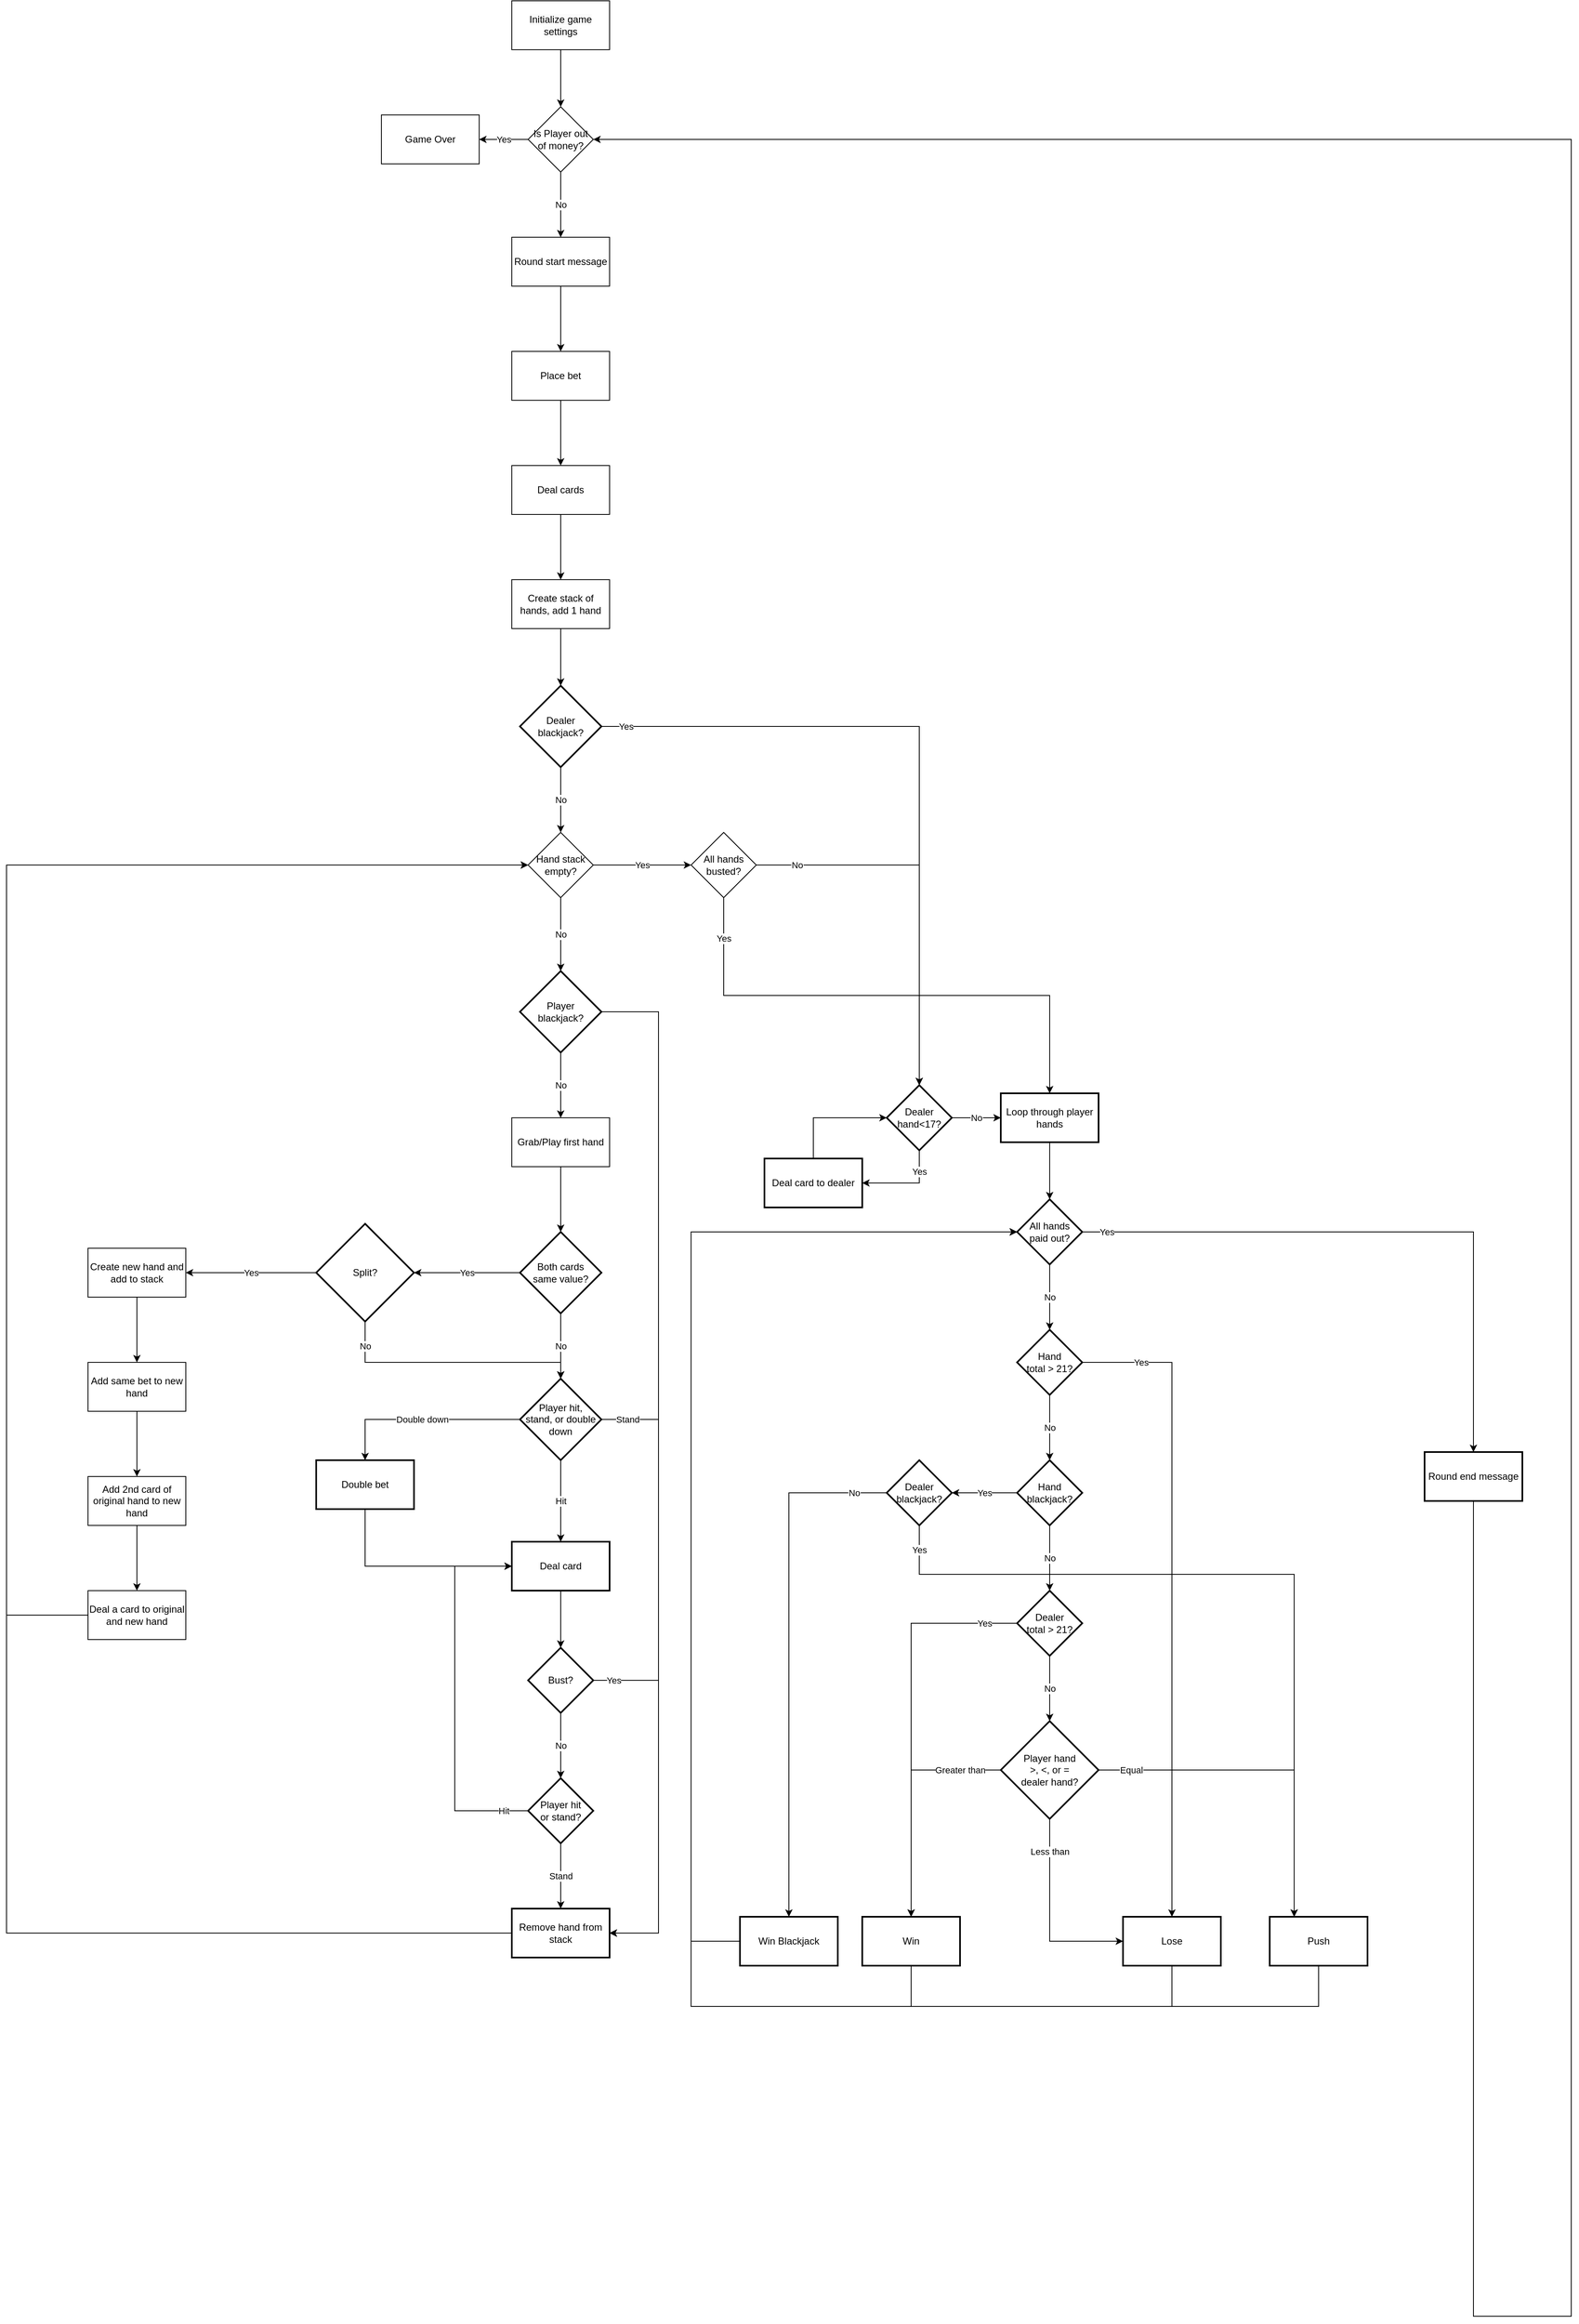 <mxfile version="22.1.16" type="device">
  <diagram id="C5RBs43oDa-KdzZeNtuy" name="Page-1">
    <mxGraphModel dx="1869" dy="1786" grid="1" gridSize="10" guides="1" tooltips="1" connect="1" arrows="1" fold="1" page="1" pageScale="1" pageWidth="827" pageHeight="1169" math="0" shadow="0">
      <root>
        <mxCell id="WIyWlLk6GJQsqaUBKTNV-0" />
        <mxCell id="WIyWlLk6GJQsqaUBKTNV-1" parent="WIyWlLk6GJQsqaUBKTNV-0" />
        <mxCell id="i9jCx2unNbXi8wpeDKbZ-19" value="Yes" style="edgeStyle=orthogonalEdgeStyle;rounded=0;orthogonalLoop=1;jettySize=auto;html=1;entryX=0.5;entryY=0;entryDx=0;entryDy=0;" parent="WIyWlLk6GJQsqaUBKTNV-1" source="i9jCx2unNbXi8wpeDKbZ-8" target="i9jCx2unNbXi8wpeDKbZ-92" edge="1">
          <mxGeometry x="-0.928" relative="1" as="geometry">
            <mxPoint x="490" y="340" as="targetPoint" />
            <mxPoint as="offset" />
          </mxGeometry>
        </mxCell>
        <mxCell id="jfCNKPTCfZY7lDQbWMXK-6" value="No" style="edgeStyle=orthogonalEdgeStyle;rounded=0;orthogonalLoop=1;jettySize=auto;html=1;entryX=0.5;entryY=0;entryDx=0;entryDy=0;" parent="WIyWlLk6GJQsqaUBKTNV-1" source="i9jCx2unNbXi8wpeDKbZ-8" target="i9jCx2unNbXi8wpeDKbZ-83" edge="1">
          <mxGeometry relative="1" as="geometry" />
        </mxCell>
        <mxCell id="i9jCx2unNbXi8wpeDKbZ-8" value="Dealer &lt;br&gt;blackjack?" style="strokeWidth=2;html=1;shape=mxgraph.flowchart.decision;whiteSpace=wrap;" parent="WIyWlLk6GJQsqaUBKTNV-1" vertex="1">
          <mxGeometry x="310" y="290" width="100" height="100" as="geometry" />
        </mxCell>
        <mxCell id="jfCNKPTCfZY7lDQbWMXK-11" style="edgeStyle=orthogonalEdgeStyle;rounded=0;orthogonalLoop=1;jettySize=auto;html=1;entryX=0.5;entryY=0;entryDx=0;entryDy=0;" parent="WIyWlLk6GJQsqaUBKTNV-1" source="i9jCx2unNbXi8wpeDKbZ-12" target="i9jCx2unNbXi8wpeDKbZ-70" edge="1">
          <mxGeometry relative="1" as="geometry" />
        </mxCell>
        <mxCell id="i9jCx2unNbXi8wpeDKbZ-12" value="Deal cards" style="rounded=0;whiteSpace=wrap;html=1;" parent="WIyWlLk6GJQsqaUBKTNV-1" vertex="1">
          <mxGeometry x="300" y="20" width="120" height="60" as="geometry" />
        </mxCell>
        <mxCell id="i9jCx2unNbXi8wpeDKbZ-15" style="edgeStyle=orthogonalEdgeStyle;rounded=0;orthogonalLoop=1;jettySize=auto;html=1;entryX=0.5;entryY=0;entryDx=0;entryDy=0;" parent="WIyWlLk6GJQsqaUBKTNV-1" source="i9jCx2unNbXi8wpeDKbZ-14" target="i9jCx2unNbXi8wpeDKbZ-12" edge="1">
          <mxGeometry relative="1" as="geometry" />
        </mxCell>
        <mxCell id="i9jCx2unNbXi8wpeDKbZ-14" value="Place bet" style="rounded=0;whiteSpace=wrap;html=1;" parent="WIyWlLk6GJQsqaUBKTNV-1" vertex="1">
          <mxGeometry x="300" y="-120" width="120" height="60" as="geometry" />
        </mxCell>
        <mxCell id="jfCNKPTCfZY7lDQbWMXK-10" style="edgeStyle=orthogonalEdgeStyle;rounded=0;orthogonalLoop=1;jettySize=auto;html=1;entryX=0.5;entryY=0;entryDx=0;entryDy=0;" parent="WIyWlLk6GJQsqaUBKTNV-1" source="i9jCx2unNbXi8wpeDKbZ-16" target="i9jCx2unNbXi8wpeDKbZ-14" edge="1">
          <mxGeometry relative="1" as="geometry" />
        </mxCell>
        <mxCell id="i9jCx2unNbXi8wpeDKbZ-16" value="Round start message" style="rounded=0;whiteSpace=wrap;html=1;" parent="WIyWlLk6GJQsqaUBKTNV-1" vertex="1">
          <mxGeometry x="300" y="-260" width="120" height="60" as="geometry" />
        </mxCell>
        <mxCell id="i9jCx2unNbXi8wpeDKbZ-142" style="edgeStyle=orthogonalEdgeStyle;rounded=0;orthogonalLoop=1;jettySize=auto;html=1;entryX=0;entryY=0.5;entryDx=0;entryDy=0;" parent="WIyWlLk6GJQsqaUBKTNV-1" source="i9jCx2unNbXi8wpeDKbZ-21" target="i9jCx2unNbXi8wpeDKbZ-126" edge="1">
          <mxGeometry relative="1" as="geometry">
            <Array as="points">
              <mxPoint x="1290" y="1910" />
              <mxPoint x="520" y="1910" />
              <mxPoint x="520" y="960" />
            </Array>
          </mxGeometry>
        </mxCell>
        <mxCell id="i9jCx2unNbXi8wpeDKbZ-21" value="Push" style="whiteSpace=wrap;html=1;strokeWidth=2;" parent="WIyWlLk6GJQsqaUBKTNV-1" vertex="1">
          <mxGeometry x="1230" y="1800" width="120" height="60" as="geometry" />
        </mxCell>
        <mxCell id="RC4UUREXf3sCJhHpXISN-1" value="" style="edgeStyle=orthogonalEdgeStyle;rounded=0;orthogonalLoop=1;jettySize=auto;html=1;" parent="WIyWlLk6GJQsqaUBKTNV-1" source="i9jCx2unNbXi8wpeDKbZ-23" target="RC4UUREXf3sCJhHpXISN-0" edge="1">
          <mxGeometry relative="1" as="geometry" />
        </mxCell>
        <mxCell id="i9jCx2unNbXi8wpeDKbZ-23" value="&lt;span style=&quot;color: rgb(0, 0, 0); font-family: Helvetica; font-size: 12px; font-style: normal; font-variant-ligatures: normal; font-variant-caps: normal; font-weight: 400; letter-spacing: normal; orphans: 2; text-align: center; text-indent: 0px; text-transform: none; widows: 2; word-spacing: 0px; -webkit-text-stroke-width: 0px; background-color: rgb(251, 251, 251); text-decoration-thickness: initial; text-decoration-style: initial; text-decoration-color: initial; float: none; display: inline !important;&quot;&gt;Initialize game settings&lt;/span&gt;" style="rounded=0;whiteSpace=wrap;html=1;" parent="WIyWlLk6GJQsqaUBKTNV-1" vertex="1">
          <mxGeometry x="300" y="-550" width="120" height="60" as="geometry" />
        </mxCell>
        <mxCell id="i9jCx2unNbXi8wpeDKbZ-140" style="edgeStyle=orthogonalEdgeStyle;rounded=0;orthogonalLoop=1;jettySize=auto;html=1;entryX=0;entryY=0.5;entryDx=0;entryDy=0;" parent="WIyWlLk6GJQsqaUBKTNV-1" source="i9jCx2unNbXi8wpeDKbZ-28" target="i9jCx2unNbXi8wpeDKbZ-126" edge="1">
          <mxGeometry relative="1" as="geometry">
            <Array as="points">
              <mxPoint x="1110" y="1910" />
              <mxPoint x="520" y="1910" />
              <mxPoint x="520" y="960" />
            </Array>
          </mxGeometry>
        </mxCell>
        <mxCell id="i9jCx2unNbXi8wpeDKbZ-28" value="Lose" style="whiteSpace=wrap;html=1;strokeWidth=2;" parent="WIyWlLk6GJQsqaUBKTNV-1" vertex="1">
          <mxGeometry x="1050" y="1800" width="120" height="60" as="geometry" />
        </mxCell>
        <mxCell id="i9jCx2unNbXi8wpeDKbZ-35" value="Hit" style="edgeStyle=orthogonalEdgeStyle;rounded=0;orthogonalLoop=1;jettySize=auto;html=1;" parent="WIyWlLk6GJQsqaUBKTNV-1" source="i9jCx2unNbXi8wpeDKbZ-32" target="i9jCx2unNbXi8wpeDKbZ-34" edge="1">
          <mxGeometry relative="1" as="geometry" />
        </mxCell>
        <mxCell id="i9jCx2unNbXi8wpeDKbZ-37" value="Double down" style="edgeStyle=orthogonalEdgeStyle;rounded=0;orthogonalLoop=1;jettySize=auto;html=1;entryX=0.5;entryY=0;entryDx=0;entryDy=0;" parent="WIyWlLk6GJQsqaUBKTNV-1" source="i9jCx2unNbXi8wpeDKbZ-32" target="i9jCx2unNbXi8wpeDKbZ-36" edge="1">
          <mxGeometry relative="1" as="geometry" />
        </mxCell>
        <mxCell id="jfCNKPTCfZY7lDQbWMXK-5" value="Stand" style="edgeStyle=orthogonalEdgeStyle;rounded=0;orthogonalLoop=1;jettySize=auto;html=1;entryX=1;entryY=0.5;entryDx=0;entryDy=0;" parent="WIyWlLk6GJQsqaUBKTNV-1" source="i9jCx2unNbXi8wpeDKbZ-32" target="i9jCx2unNbXi8wpeDKbZ-120" edge="1">
          <mxGeometry x="-0.917" relative="1" as="geometry">
            <Array as="points">
              <mxPoint x="480" y="1190" />
              <mxPoint x="480" y="1820" />
            </Array>
            <mxPoint as="offset" />
          </mxGeometry>
        </mxCell>
        <mxCell id="i9jCx2unNbXi8wpeDKbZ-32" value="Player hit, &lt;br&gt;stand, or double down" style="strokeWidth=2;html=1;shape=mxgraph.flowchart.decision;whiteSpace=wrap;" parent="WIyWlLk6GJQsqaUBKTNV-1" vertex="1">
          <mxGeometry x="310" y="1140" width="100" height="100" as="geometry" />
        </mxCell>
        <mxCell id="i9jCx2unNbXi8wpeDKbZ-42" value="" style="edgeStyle=orthogonalEdgeStyle;rounded=0;orthogonalLoop=1;jettySize=auto;html=1;" parent="WIyWlLk6GJQsqaUBKTNV-1" source="i9jCx2unNbXi8wpeDKbZ-34" target="i9jCx2unNbXi8wpeDKbZ-41" edge="1">
          <mxGeometry relative="1" as="geometry" />
        </mxCell>
        <mxCell id="i9jCx2unNbXi8wpeDKbZ-34" value="Deal card" style="whiteSpace=wrap;html=1;strokeWidth=2;" parent="WIyWlLk6GJQsqaUBKTNV-1" vertex="1">
          <mxGeometry x="300" y="1340" width="120" height="60" as="geometry" />
        </mxCell>
        <mxCell id="i9jCx2unNbXi8wpeDKbZ-40" style="edgeStyle=orthogonalEdgeStyle;rounded=0;orthogonalLoop=1;jettySize=auto;html=1;entryX=0;entryY=0.5;entryDx=0;entryDy=0;exitX=0.5;exitY=1;exitDx=0;exitDy=0;" parent="WIyWlLk6GJQsqaUBKTNV-1" source="i9jCx2unNbXi8wpeDKbZ-36" target="i9jCx2unNbXi8wpeDKbZ-34" edge="1">
          <mxGeometry relative="1" as="geometry">
            <Array as="points">
              <mxPoint x="120" y="1370" />
            </Array>
          </mxGeometry>
        </mxCell>
        <mxCell id="i9jCx2unNbXi8wpeDKbZ-36" value="Double bet" style="whiteSpace=wrap;html=1;strokeWidth=2;" parent="WIyWlLk6GJQsqaUBKTNV-1" vertex="1">
          <mxGeometry x="60" y="1240" width="120" height="60" as="geometry" />
        </mxCell>
        <mxCell id="i9jCx2unNbXi8wpeDKbZ-50" value="No" style="edgeStyle=orthogonalEdgeStyle;rounded=0;orthogonalLoop=1;jettySize=auto;html=1;" parent="WIyWlLk6GJQsqaUBKTNV-1" source="i9jCx2unNbXi8wpeDKbZ-41" target="i9jCx2unNbXi8wpeDKbZ-49" edge="1">
          <mxGeometry relative="1" as="geometry" />
        </mxCell>
        <mxCell id="i9jCx2unNbXi8wpeDKbZ-122" value="Yes" style="edgeStyle=orthogonalEdgeStyle;rounded=0;orthogonalLoop=1;jettySize=auto;html=1;entryX=1;entryY=0.5;entryDx=0;entryDy=0;" parent="WIyWlLk6GJQsqaUBKTNV-1" source="i9jCx2unNbXi8wpeDKbZ-41" target="i9jCx2unNbXi8wpeDKbZ-120" edge="1">
          <mxGeometry x="-0.892" relative="1" as="geometry">
            <Array as="points">
              <mxPoint x="480" y="1510" />
              <mxPoint x="480" y="1820" />
            </Array>
            <mxPoint as="offset" />
          </mxGeometry>
        </mxCell>
        <mxCell id="i9jCx2unNbXi8wpeDKbZ-41" value="Bust?" style="rhombus;whiteSpace=wrap;html=1;strokeWidth=2;" parent="WIyWlLk6GJQsqaUBKTNV-1" vertex="1">
          <mxGeometry x="320" y="1470" width="80" height="80" as="geometry" />
        </mxCell>
        <mxCell id="jfCNKPTCfZY7lDQbWMXK-8" value="No" style="edgeStyle=orthogonalEdgeStyle;rounded=0;orthogonalLoop=1;jettySize=auto;html=1;entryX=0.5;entryY=0;entryDx=0;entryDy=0;" parent="WIyWlLk6GJQsqaUBKTNV-1" source="i9jCx2unNbXi8wpeDKbZ-43" target="i9jCx2unNbXi8wpeDKbZ-86" edge="1">
          <mxGeometry relative="1" as="geometry" />
        </mxCell>
        <mxCell id="jfCNKPTCfZY7lDQbWMXK-9" style="edgeStyle=orthogonalEdgeStyle;rounded=0;orthogonalLoop=1;jettySize=auto;html=1;entryX=1;entryY=0.5;entryDx=0;entryDy=0;" parent="WIyWlLk6GJQsqaUBKTNV-1" source="i9jCx2unNbXi8wpeDKbZ-43" target="i9jCx2unNbXi8wpeDKbZ-120" edge="1">
          <mxGeometry relative="1" as="geometry">
            <Array as="points">
              <mxPoint x="480" y="690" />
              <mxPoint x="480" y="1820" />
            </Array>
          </mxGeometry>
        </mxCell>
        <mxCell id="i9jCx2unNbXi8wpeDKbZ-43" value="Player &lt;br&gt;blackjack?" style="strokeWidth=2;html=1;shape=mxgraph.flowchart.decision;whiteSpace=wrap;" parent="WIyWlLk6GJQsqaUBKTNV-1" vertex="1">
          <mxGeometry x="310" y="640" width="100" height="100" as="geometry" />
        </mxCell>
        <mxCell id="i9jCx2unNbXi8wpeDKbZ-53" value="Hit" style="edgeStyle=orthogonalEdgeStyle;rounded=0;orthogonalLoop=1;jettySize=auto;html=1;entryX=0;entryY=0.5;entryDx=0;entryDy=0;" parent="WIyWlLk6GJQsqaUBKTNV-1" source="i9jCx2unNbXi8wpeDKbZ-49" target="i9jCx2unNbXi8wpeDKbZ-34" edge="1">
          <mxGeometry x="-0.87" relative="1" as="geometry">
            <Array as="points">
              <mxPoint x="230" y="1670" />
              <mxPoint x="230" y="1370" />
            </Array>
            <mxPoint as="offset" />
          </mxGeometry>
        </mxCell>
        <mxCell id="i9jCx2unNbXi8wpeDKbZ-121" value="Stand" style="edgeStyle=orthogonalEdgeStyle;rounded=0;orthogonalLoop=1;jettySize=auto;html=1;" parent="WIyWlLk6GJQsqaUBKTNV-1" source="i9jCx2unNbXi8wpeDKbZ-49" target="i9jCx2unNbXi8wpeDKbZ-120" edge="1">
          <mxGeometry relative="1" as="geometry" />
        </mxCell>
        <mxCell id="i9jCx2unNbXi8wpeDKbZ-49" value="Player hit&lt;br&gt;or stand?" style="rhombus;whiteSpace=wrap;html=1;strokeWidth=2;" parent="WIyWlLk6GJQsqaUBKTNV-1" vertex="1">
          <mxGeometry x="320" y="1630" width="80" height="80" as="geometry" />
        </mxCell>
        <mxCell id="i9jCx2unNbXi8wpeDKbZ-64" value="Yes" style="edgeStyle=orthogonalEdgeStyle;rounded=0;orthogonalLoop=1;jettySize=auto;html=1;" parent="WIyWlLk6GJQsqaUBKTNV-1" source="i9jCx2unNbXi8wpeDKbZ-59" target="i9jCx2unNbXi8wpeDKbZ-63" edge="1">
          <mxGeometry relative="1" as="geometry" />
        </mxCell>
        <mxCell id="i9jCx2unNbXi8wpeDKbZ-59" value="Both cards &lt;br&gt;same value?" style="strokeWidth=2;html=1;shape=mxgraph.flowchart.decision;whiteSpace=wrap;" parent="WIyWlLk6GJQsqaUBKTNV-1" vertex="1">
          <mxGeometry x="310" y="960" width="100" height="100" as="geometry" />
        </mxCell>
        <mxCell id="i9jCx2unNbXi8wpeDKbZ-69" value="Yes" style="edgeStyle=orthogonalEdgeStyle;rounded=0;orthogonalLoop=1;jettySize=auto;html=1;entryX=1;entryY=0.5;entryDx=0;entryDy=0;" parent="WIyWlLk6GJQsqaUBKTNV-1" source="i9jCx2unNbXi8wpeDKbZ-63" target="i9jCx2unNbXi8wpeDKbZ-68" edge="1">
          <mxGeometry relative="1" as="geometry" />
        </mxCell>
        <mxCell id="i9jCx2unNbXi8wpeDKbZ-63" value="Split?" style="strokeWidth=2;html=1;shape=mxgraph.flowchart.decision;whiteSpace=wrap;" parent="WIyWlLk6GJQsqaUBKTNV-1" vertex="1">
          <mxGeometry x="60" y="950" width="120" height="120" as="geometry" />
        </mxCell>
        <mxCell id="i9jCx2unNbXi8wpeDKbZ-65" value="No" style="edgeStyle=orthogonalEdgeStyle;rounded=0;orthogonalLoop=1;jettySize=auto;html=1;entryX=0.5;entryY=0;entryDx=0;entryDy=0;entryPerimeter=0;" parent="WIyWlLk6GJQsqaUBKTNV-1" source="i9jCx2unNbXi8wpeDKbZ-59" target="i9jCx2unNbXi8wpeDKbZ-32" edge="1">
          <mxGeometry relative="1" as="geometry" />
        </mxCell>
        <mxCell id="i9jCx2unNbXi8wpeDKbZ-76" value="" style="edgeStyle=orthogonalEdgeStyle;rounded=0;orthogonalLoop=1;jettySize=auto;html=1;" parent="WIyWlLk6GJQsqaUBKTNV-1" source="i9jCx2unNbXi8wpeDKbZ-68" target="i9jCx2unNbXi8wpeDKbZ-75" edge="1">
          <mxGeometry relative="1" as="geometry" />
        </mxCell>
        <mxCell id="i9jCx2unNbXi8wpeDKbZ-68" value="Create new hand and add to stack" style="rounded=0;whiteSpace=wrap;html=1;" parent="WIyWlLk6GJQsqaUBKTNV-1" vertex="1">
          <mxGeometry x="-220" y="980" width="120" height="60" as="geometry" />
        </mxCell>
        <mxCell id="i9jCx2unNbXi8wpeDKbZ-70" value="Create stack of hands, add 1 hand" style="rounded=0;whiteSpace=wrap;html=1;" parent="WIyWlLk6GJQsqaUBKTNV-1" vertex="1">
          <mxGeometry x="300" y="160" width="120" height="60" as="geometry" />
        </mxCell>
        <mxCell id="i9jCx2unNbXi8wpeDKbZ-78" value="" style="edgeStyle=orthogonalEdgeStyle;rounded=0;orthogonalLoop=1;jettySize=auto;html=1;" parent="WIyWlLk6GJQsqaUBKTNV-1" source="i9jCx2unNbXi8wpeDKbZ-75" target="i9jCx2unNbXi8wpeDKbZ-77" edge="1">
          <mxGeometry relative="1" as="geometry" />
        </mxCell>
        <mxCell id="i9jCx2unNbXi8wpeDKbZ-75" value="Add same bet to new hand" style="rounded=0;whiteSpace=wrap;html=1;" parent="WIyWlLk6GJQsqaUBKTNV-1" vertex="1">
          <mxGeometry x="-220" y="1120" width="120" height="60" as="geometry" />
        </mxCell>
        <mxCell id="i9jCx2unNbXi8wpeDKbZ-80" value="" style="edgeStyle=orthogonalEdgeStyle;rounded=0;orthogonalLoop=1;jettySize=auto;html=1;" parent="WIyWlLk6GJQsqaUBKTNV-1" source="i9jCx2unNbXi8wpeDKbZ-77" target="i9jCx2unNbXi8wpeDKbZ-79" edge="1">
          <mxGeometry relative="1" as="geometry" />
        </mxCell>
        <mxCell id="i9jCx2unNbXi8wpeDKbZ-77" value="Add 2nd card of original hand to new hand" style="rounded=0;whiteSpace=wrap;html=1;" parent="WIyWlLk6GJQsqaUBKTNV-1" vertex="1">
          <mxGeometry x="-220" y="1260" width="120" height="60" as="geometry" />
        </mxCell>
        <mxCell id="i9jCx2unNbXi8wpeDKbZ-89" style="edgeStyle=orthogonalEdgeStyle;rounded=0;orthogonalLoop=1;jettySize=auto;html=1;entryX=0;entryY=0.5;entryDx=0;entryDy=0;" parent="WIyWlLk6GJQsqaUBKTNV-1" source="i9jCx2unNbXi8wpeDKbZ-79" target="i9jCx2unNbXi8wpeDKbZ-83" edge="1">
          <mxGeometry relative="1" as="geometry">
            <Array as="points">
              <mxPoint x="-320" y="1430" />
              <mxPoint x="-320" y="510" />
            </Array>
          </mxGeometry>
        </mxCell>
        <mxCell id="i9jCx2unNbXi8wpeDKbZ-79" value="Deal a card to original and new hand" style="rounded=0;whiteSpace=wrap;html=1;" parent="WIyWlLk6GJQsqaUBKTNV-1" vertex="1">
          <mxGeometry x="-220" y="1400" width="120" height="60" as="geometry" />
        </mxCell>
        <mxCell id="0EObemCH24OIbV6HnwmN-1" value="Yes" style="edgeStyle=orthogonalEdgeStyle;rounded=0;orthogonalLoop=1;jettySize=auto;html=1;" edge="1" parent="WIyWlLk6GJQsqaUBKTNV-1" source="i9jCx2unNbXi8wpeDKbZ-83" target="0EObemCH24OIbV6HnwmN-0">
          <mxGeometry relative="1" as="geometry" />
        </mxCell>
        <mxCell id="i9jCx2unNbXi8wpeDKbZ-83" value="Hand stack empty?" style="rhombus;whiteSpace=wrap;html=1;rounded=0;" parent="WIyWlLk6GJQsqaUBKTNV-1" vertex="1">
          <mxGeometry x="320" y="470" width="80" height="80" as="geometry" />
        </mxCell>
        <mxCell id="i9jCx2unNbXi8wpeDKbZ-86" value="Grab/Play first hand" style="whiteSpace=wrap;html=1;rounded=0;" parent="WIyWlLk6GJQsqaUBKTNV-1" vertex="1">
          <mxGeometry x="300" y="820" width="120" height="60" as="geometry" />
        </mxCell>
        <mxCell id="i9jCx2unNbXi8wpeDKbZ-95" value="Yes" style="edgeStyle=orthogonalEdgeStyle;rounded=0;orthogonalLoop=1;jettySize=auto;html=1;entryX=1;entryY=0.5;entryDx=0;entryDy=0;" parent="WIyWlLk6GJQsqaUBKTNV-1" source="i9jCx2unNbXi8wpeDKbZ-92" target="i9jCx2unNbXi8wpeDKbZ-94" edge="1">
          <mxGeometry x="-0.539" relative="1" as="geometry">
            <Array as="points">
              <mxPoint x="800" y="900" />
            </Array>
            <mxPoint as="offset" />
          </mxGeometry>
        </mxCell>
        <mxCell id="i9jCx2unNbXi8wpeDKbZ-125" value="No" style="edgeStyle=orthogonalEdgeStyle;rounded=0;orthogonalLoop=1;jettySize=auto;html=1;" parent="WIyWlLk6GJQsqaUBKTNV-1" source="i9jCx2unNbXi8wpeDKbZ-92" target="i9jCx2unNbXi8wpeDKbZ-124" edge="1">
          <mxGeometry relative="1" as="geometry" />
        </mxCell>
        <mxCell id="i9jCx2unNbXi8wpeDKbZ-92" value="Dealer &lt;br&gt;hand&amp;lt;17?" style="rhombus;whiteSpace=wrap;html=1;strokeWidth=2;" parent="WIyWlLk6GJQsqaUBKTNV-1" vertex="1">
          <mxGeometry x="760" y="780" width="80" height="80" as="geometry" />
        </mxCell>
        <mxCell id="i9jCx2unNbXi8wpeDKbZ-96" style="edgeStyle=orthogonalEdgeStyle;rounded=0;orthogonalLoop=1;jettySize=auto;html=1;entryX=0;entryY=0.5;entryDx=0;entryDy=0;exitX=0.5;exitY=0;exitDx=0;exitDy=0;" parent="WIyWlLk6GJQsqaUBKTNV-1" source="i9jCx2unNbXi8wpeDKbZ-94" target="i9jCx2unNbXi8wpeDKbZ-92" edge="1">
          <mxGeometry relative="1" as="geometry">
            <Array as="points">
              <mxPoint x="670" y="820" />
            </Array>
          </mxGeometry>
        </mxCell>
        <mxCell id="i9jCx2unNbXi8wpeDKbZ-94" value="Deal card to dealer" style="whiteSpace=wrap;html=1;strokeWidth=2;" parent="WIyWlLk6GJQsqaUBKTNV-1" vertex="1">
          <mxGeometry x="610" y="870" width="120" height="60" as="geometry" />
        </mxCell>
        <mxCell id="i9jCx2unNbXi8wpeDKbZ-99" value="Equal" style="edgeStyle=orthogonalEdgeStyle;rounded=0;orthogonalLoop=1;jettySize=auto;html=1;entryX=0.25;entryY=0;entryDx=0;entryDy=0;" parent="WIyWlLk6GJQsqaUBKTNV-1" source="i9jCx2unNbXi8wpeDKbZ-97" target="i9jCx2unNbXi8wpeDKbZ-21" edge="1">
          <mxGeometry x="-0.809" relative="1" as="geometry">
            <mxPoint as="offset" />
          </mxGeometry>
        </mxCell>
        <mxCell id="i9jCx2unNbXi8wpeDKbZ-100" value="Less than" style="edgeStyle=orthogonalEdgeStyle;rounded=0;orthogonalLoop=1;jettySize=auto;html=1;entryX=0;entryY=0.5;entryDx=0;entryDy=0;" parent="WIyWlLk6GJQsqaUBKTNV-1" source="i9jCx2unNbXi8wpeDKbZ-97" target="i9jCx2unNbXi8wpeDKbZ-28" edge="1">
          <mxGeometry x="-0.667" relative="1" as="geometry">
            <Array as="points">
              <mxPoint x="960" y="1830" />
            </Array>
            <mxPoint as="offset" />
          </mxGeometry>
        </mxCell>
        <mxCell id="i9jCx2unNbXi8wpeDKbZ-102" value="Greater than" style="edgeStyle=orthogonalEdgeStyle;rounded=0;orthogonalLoop=1;jettySize=auto;html=1;" parent="WIyWlLk6GJQsqaUBKTNV-1" source="i9jCx2unNbXi8wpeDKbZ-97" target="i9jCx2unNbXi8wpeDKbZ-101" edge="1">
          <mxGeometry x="-0.655" relative="1" as="geometry">
            <mxPoint as="offset" />
          </mxGeometry>
        </mxCell>
        <mxCell id="i9jCx2unNbXi8wpeDKbZ-97" value="Player hand &lt;br&gt;&amp;gt;, &amp;lt;, or = &lt;br&gt;dealer hand?" style="rhombus;whiteSpace=wrap;html=1;strokeWidth=2;" parent="WIyWlLk6GJQsqaUBKTNV-1" vertex="1">
          <mxGeometry x="900" y="1560" width="120" height="120" as="geometry" />
        </mxCell>
        <mxCell id="i9jCx2unNbXi8wpeDKbZ-139" style="edgeStyle=orthogonalEdgeStyle;rounded=0;orthogonalLoop=1;jettySize=auto;html=1;entryX=0;entryY=0.5;entryDx=0;entryDy=0;" parent="WIyWlLk6GJQsqaUBKTNV-1" source="i9jCx2unNbXi8wpeDKbZ-101" target="i9jCx2unNbXi8wpeDKbZ-126" edge="1">
          <mxGeometry relative="1" as="geometry">
            <Array as="points">
              <mxPoint x="790" y="1910" />
              <mxPoint x="520" y="1910" />
              <mxPoint x="520" y="960" />
            </Array>
          </mxGeometry>
        </mxCell>
        <mxCell id="i9jCx2unNbXi8wpeDKbZ-101" value="Win" style="whiteSpace=wrap;html=1;strokeWidth=2;" parent="WIyWlLk6GJQsqaUBKTNV-1" vertex="1">
          <mxGeometry x="730" y="1800" width="120" height="60" as="geometry" />
        </mxCell>
        <mxCell id="i9jCx2unNbXi8wpeDKbZ-109" value="Yes" style="edgeStyle=orthogonalEdgeStyle;rounded=0;orthogonalLoop=1;jettySize=auto;html=1;entryX=0.5;entryY=0;entryDx=0;entryDy=0;" parent="WIyWlLk6GJQsqaUBKTNV-1" source="i9jCx2unNbXi8wpeDKbZ-106" target="i9jCx2unNbXi8wpeDKbZ-28" edge="1">
          <mxGeometry x="-0.818" relative="1" as="geometry">
            <Array as="points">
              <mxPoint x="1110" y="1120" />
            </Array>
            <mxPoint as="offset" />
          </mxGeometry>
        </mxCell>
        <mxCell id="i9jCx2unNbXi8wpeDKbZ-130" value="No" style="edgeStyle=orthogonalEdgeStyle;rounded=0;orthogonalLoop=1;jettySize=auto;html=1;" parent="WIyWlLk6GJQsqaUBKTNV-1" source="i9jCx2unNbXi8wpeDKbZ-106" target="i9jCx2unNbXi8wpeDKbZ-129" edge="1">
          <mxGeometry relative="1" as="geometry" />
        </mxCell>
        <mxCell id="i9jCx2unNbXi8wpeDKbZ-106" value="Hand&lt;br&gt;total &amp;gt; 21?" style="rhombus;whiteSpace=wrap;html=1;strokeWidth=2;" parent="WIyWlLk6GJQsqaUBKTNV-1" vertex="1">
          <mxGeometry x="920" y="1080" width="80" height="80" as="geometry" />
        </mxCell>
        <mxCell id="i9jCx2unNbXi8wpeDKbZ-112" value="Yes" style="edgeStyle=orthogonalEdgeStyle;rounded=0;orthogonalLoop=1;jettySize=auto;html=1;entryX=0.5;entryY=0;entryDx=0;entryDy=0;" parent="WIyWlLk6GJQsqaUBKTNV-1" source="i9jCx2unNbXi8wpeDKbZ-110" target="i9jCx2unNbXi8wpeDKbZ-101" edge="1">
          <mxGeometry x="-0.837" relative="1" as="geometry">
            <mxPoint as="offset" />
          </mxGeometry>
        </mxCell>
        <mxCell id="i9jCx2unNbXi8wpeDKbZ-113" value="No" style="edgeStyle=orthogonalEdgeStyle;rounded=0;orthogonalLoop=1;jettySize=auto;html=1;entryX=0.5;entryY=0;entryDx=0;entryDy=0;" parent="WIyWlLk6GJQsqaUBKTNV-1" source="i9jCx2unNbXi8wpeDKbZ-110" target="i9jCx2unNbXi8wpeDKbZ-97" edge="1">
          <mxGeometry relative="1" as="geometry" />
        </mxCell>
        <mxCell id="i9jCx2unNbXi8wpeDKbZ-110" value="Dealer&lt;br&gt;total &amp;gt; 21?" style="rhombus;whiteSpace=wrap;html=1;strokeWidth=2;" parent="WIyWlLk6GJQsqaUBKTNV-1" vertex="1">
          <mxGeometry x="920" y="1400" width="80" height="80" as="geometry" />
        </mxCell>
        <mxCell id="i9jCx2unNbXi8wpeDKbZ-144" style="edgeStyle=orthogonalEdgeStyle;rounded=0;orthogonalLoop=1;jettySize=auto;html=1;entryX=1;entryY=0.5;entryDx=0;entryDy=0;" parent="WIyWlLk6GJQsqaUBKTNV-1" source="i9jCx2unNbXi8wpeDKbZ-114" target="RC4UUREXf3sCJhHpXISN-0" edge="1">
          <mxGeometry relative="1" as="geometry">
            <mxPoint x="930" y="-120" as="targetPoint" />
            <Array as="points">
              <mxPoint x="1600" y="2290" />
              <mxPoint x="1600" y="-380" />
            </Array>
          </mxGeometry>
        </mxCell>
        <mxCell id="i9jCx2unNbXi8wpeDKbZ-114" value="Round end message" style="whiteSpace=wrap;html=1;strokeWidth=2;" parent="WIyWlLk6GJQsqaUBKTNV-1" vertex="1">
          <mxGeometry x="1420" y="1230" width="120" height="60" as="geometry" />
        </mxCell>
        <mxCell id="i9jCx2unNbXi8wpeDKbZ-123" style="edgeStyle=orthogonalEdgeStyle;rounded=0;orthogonalLoop=1;jettySize=auto;html=1;entryX=0;entryY=0.5;entryDx=0;entryDy=0;" parent="WIyWlLk6GJQsqaUBKTNV-1" source="i9jCx2unNbXi8wpeDKbZ-120" target="i9jCx2unNbXi8wpeDKbZ-83" edge="1">
          <mxGeometry relative="1" as="geometry">
            <mxPoint x="60" y="250" as="targetPoint" />
            <Array as="points">
              <mxPoint x="-320" y="1820" />
              <mxPoint x="-320" y="510" />
            </Array>
          </mxGeometry>
        </mxCell>
        <mxCell id="i9jCx2unNbXi8wpeDKbZ-120" value="Remove hand from stack" style="whiteSpace=wrap;html=1;strokeWidth=2;" parent="WIyWlLk6GJQsqaUBKTNV-1" vertex="1">
          <mxGeometry x="300" y="1790" width="120" height="60" as="geometry" />
        </mxCell>
        <mxCell id="i9jCx2unNbXi8wpeDKbZ-127" value="" style="edgeStyle=orthogonalEdgeStyle;rounded=0;orthogonalLoop=1;jettySize=auto;html=1;" parent="WIyWlLk6GJQsqaUBKTNV-1" source="i9jCx2unNbXi8wpeDKbZ-124" target="i9jCx2unNbXi8wpeDKbZ-126" edge="1">
          <mxGeometry relative="1" as="geometry" />
        </mxCell>
        <mxCell id="i9jCx2unNbXi8wpeDKbZ-124" value="Loop through player hands" style="whiteSpace=wrap;html=1;strokeWidth=2;" parent="WIyWlLk6GJQsqaUBKTNV-1" vertex="1">
          <mxGeometry x="900" y="790" width="120" height="60" as="geometry" />
        </mxCell>
        <mxCell id="i9jCx2unNbXi8wpeDKbZ-128" value="No" style="edgeStyle=orthogonalEdgeStyle;rounded=0;orthogonalLoop=1;jettySize=auto;html=1;entryX=0.5;entryY=0;entryDx=0;entryDy=0;" parent="WIyWlLk6GJQsqaUBKTNV-1" source="i9jCx2unNbXi8wpeDKbZ-126" target="i9jCx2unNbXi8wpeDKbZ-106" edge="1">
          <mxGeometry relative="1" as="geometry" />
        </mxCell>
        <mxCell id="i9jCx2unNbXi8wpeDKbZ-143" value="Yes" style="edgeStyle=orthogonalEdgeStyle;rounded=0;orthogonalLoop=1;jettySize=auto;html=1;entryX=0.5;entryY=0;entryDx=0;entryDy=0;" parent="WIyWlLk6GJQsqaUBKTNV-1" source="i9jCx2unNbXi8wpeDKbZ-126" target="i9jCx2unNbXi8wpeDKbZ-114" edge="1">
          <mxGeometry x="-0.92" relative="1" as="geometry">
            <mxPoint as="offset" />
          </mxGeometry>
        </mxCell>
        <mxCell id="i9jCx2unNbXi8wpeDKbZ-126" value="All hands &lt;br&gt;paid out?" style="rhombus;whiteSpace=wrap;html=1;strokeWidth=2;" parent="WIyWlLk6GJQsqaUBKTNV-1" vertex="1">
          <mxGeometry x="920" y="920" width="80" height="80" as="geometry" />
        </mxCell>
        <mxCell id="i9jCx2unNbXi8wpeDKbZ-131" value="No" style="edgeStyle=orthogonalEdgeStyle;rounded=0;orthogonalLoop=1;jettySize=auto;html=1;entryX=0.5;entryY=0;entryDx=0;entryDy=0;" parent="WIyWlLk6GJQsqaUBKTNV-1" source="i9jCx2unNbXi8wpeDKbZ-129" target="i9jCx2unNbXi8wpeDKbZ-110" edge="1">
          <mxGeometry relative="1" as="geometry" />
        </mxCell>
        <mxCell id="i9jCx2unNbXi8wpeDKbZ-133" value="Yes" style="edgeStyle=orthogonalEdgeStyle;rounded=0;orthogonalLoop=1;jettySize=auto;html=1;" parent="WIyWlLk6GJQsqaUBKTNV-1" source="i9jCx2unNbXi8wpeDKbZ-129" target="i9jCx2unNbXi8wpeDKbZ-132" edge="1">
          <mxGeometry relative="1" as="geometry" />
        </mxCell>
        <mxCell id="i9jCx2unNbXi8wpeDKbZ-129" value="Hand blackjack?" style="rhombus;whiteSpace=wrap;html=1;strokeWidth=2;" parent="WIyWlLk6GJQsqaUBKTNV-1" vertex="1">
          <mxGeometry x="920" y="1240" width="80" height="80" as="geometry" />
        </mxCell>
        <mxCell id="i9jCx2unNbXi8wpeDKbZ-134" value="Yes" style="edgeStyle=orthogonalEdgeStyle;rounded=0;orthogonalLoop=1;jettySize=auto;html=1;entryX=0.25;entryY=0;entryDx=0;entryDy=0;" parent="WIyWlLk6GJQsqaUBKTNV-1" source="i9jCx2unNbXi8wpeDKbZ-132" target="i9jCx2unNbXi8wpeDKbZ-21" edge="1">
          <mxGeometry x="-0.936" relative="1" as="geometry">
            <Array as="points">
              <mxPoint x="800" y="1380" />
              <mxPoint x="1260" y="1380" />
            </Array>
            <mxPoint as="offset" />
          </mxGeometry>
        </mxCell>
        <mxCell id="i9jCx2unNbXi8wpeDKbZ-136" value="No" style="edgeStyle=orthogonalEdgeStyle;rounded=0;orthogonalLoop=1;jettySize=auto;html=1;entryX=0.5;entryY=0;entryDx=0;entryDy=0;" parent="WIyWlLk6GJQsqaUBKTNV-1" source="i9jCx2unNbXi8wpeDKbZ-132" target="i9jCx2unNbXi8wpeDKbZ-135" edge="1">
          <mxGeometry x="-0.875" relative="1" as="geometry">
            <mxPoint as="offset" />
          </mxGeometry>
        </mxCell>
        <mxCell id="i9jCx2unNbXi8wpeDKbZ-132" value="Dealer blackjack?" style="rhombus;whiteSpace=wrap;html=1;strokeWidth=2;" parent="WIyWlLk6GJQsqaUBKTNV-1" vertex="1">
          <mxGeometry x="760" y="1240" width="80" height="80" as="geometry" />
        </mxCell>
        <mxCell id="i9jCx2unNbXi8wpeDKbZ-137" style="edgeStyle=orthogonalEdgeStyle;rounded=0;orthogonalLoop=1;jettySize=auto;html=1;entryX=0;entryY=0.5;entryDx=0;entryDy=0;" parent="WIyWlLk6GJQsqaUBKTNV-1" source="i9jCx2unNbXi8wpeDKbZ-135" target="i9jCx2unNbXi8wpeDKbZ-126" edge="1">
          <mxGeometry relative="1" as="geometry">
            <Array as="points">
              <mxPoint x="520" y="1830" />
              <mxPoint x="520" y="960" />
            </Array>
          </mxGeometry>
        </mxCell>
        <mxCell id="i9jCx2unNbXi8wpeDKbZ-135" value="Win Blackjack" style="whiteSpace=wrap;html=1;strokeWidth=2;" parent="WIyWlLk6GJQsqaUBKTNV-1" vertex="1">
          <mxGeometry x="580" y="1800" width="120" height="60" as="geometry" />
        </mxCell>
        <mxCell id="RC4UUREXf3sCJhHpXISN-2" value="No" style="edgeStyle=orthogonalEdgeStyle;rounded=0;orthogonalLoop=1;jettySize=auto;html=1;entryX=0.5;entryY=0;entryDx=0;entryDy=0;" parent="WIyWlLk6GJQsqaUBKTNV-1" source="RC4UUREXf3sCJhHpXISN-0" target="i9jCx2unNbXi8wpeDKbZ-16" edge="1">
          <mxGeometry relative="1" as="geometry" />
        </mxCell>
        <mxCell id="RC4UUREXf3sCJhHpXISN-4" value="Yes" style="edgeStyle=orthogonalEdgeStyle;rounded=0;orthogonalLoop=1;jettySize=auto;html=1;" parent="WIyWlLk6GJQsqaUBKTNV-1" source="RC4UUREXf3sCJhHpXISN-0" target="RC4UUREXf3sCJhHpXISN-3" edge="1">
          <mxGeometry relative="1" as="geometry" />
        </mxCell>
        <mxCell id="RC4UUREXf3sCJhHpXISN-0" value="Is Player out of money?" style="rhombus;whiteSpace=wrap;html=1;rounded=0;" parent="WIyWlLk6GJQsqaUBKTNV-1" vertex="1">
          <mxGeometry x="320" y="-420" width="80" height="80" as="geometry" />
        </mxCell>
        <mxCell id="RC4UUREXf3sCJhHpXISN-3" value="Game Over" style="whiteSpace=wrap;html=1;rounded=0;" parent="WIyWlLk6GJQsqaUBKTNV-1" vertex="1">
          <mxGeometry x="140" y="-410" width="120" height="60" as="geometry" />
        </mxCell>
        <mxCell id="jfCNKPTCfZY7lDQbWMXK-2" style="edgeStyle=orthogonalEdgeStyle;rounded=0;orthogonalLoop=1;jettySize=auto;html=1;entryX=0.5;entryY=0;entryDx=0;entryDy=0;entryPerimeter=0;" parent="WIyWlLk6GJQsqaUBKTNV-1" source="i9jCx2unNbXi8wpeDKbZ-86" target="i9jCx2unNbXi8wpeDKbZ-59" edge="1">
          <mxGeometry relative="1" as="geometry" />
        </mxCell>
        <mxCell id="jfCNKPTCfZY7lDQbWMXK-7" value="No" style="edgeStyle=orthogonalEdgeStyle;rounded=0;orthogonalLoop=1;jettySize=auto;html=1;entryX=0.5;entryY=0;entryDx=0;entryDy=0;entryPerimeter=0;" parent="WIyWlLk6GJQsqaUBKTNV-1" source="i9jCx2unNbXi8wpeDKbZ-83" target="i9jCx2unNbXi8wpeDKbZ-43" edge="1">
          <mxGeometry relative="1" as="geometry" />
        </mxCell>
        <mxCell id="jfCNKPTCfZY7lDQbWMXK-12" style="edgeStyle=orthogonalEdgeStyle;rounded=0;orthogonalLoop=1;jettySize=auto;html=1;entryX=0.5;entryY=0;entryDx=0;entryDy=0;entryPerimeter=0;" parent="WIyWlLk6GJQsqaUBKTNV-1" source="i9jCx2unNbXi8wpeDKbZ-70" target="i9jCx2unNbXi8wpeDKbZ-8" edge="1">
          <mxGeometry relative="1" as="geometry" />
        </mxCell>
        <mxCell id="jfCNKPTCfZY7lDQbWMXK-13" value="No" style="edgeStyle=orthogonalEdgeStyle;rounded=0;orthogonalLoop=1;jettySize=auto;html=1;entryX=0.5;entryY=0;entryDx=0;entryDy=0;entryPerimeter=0;" parent="WIyWlLk6GJQsqaUBKTNV-1" source="i9jCx2unNbXi8wpeDKbZ-63" target="i9jCx2unNbXi8wpeDKbZ-32" edge="1">
          <mxGeometry x="-0.806" relative="1" as="geometry">
            <Array as="points">
              <mxPoint x="120" y="1120" />
              <mxPoint x="360" y="1120" />
            </Array>
            <mxPoint as="offset" />
          </mxGeometry>
        </mxCell>
        <mxCell id="0EObemCH24OIbV6HnwmN-2" value="No" style="edgeStyle=orthogonalEdgeStyle;rounded=0;orthogonalLoop=1;jettySize=auto;html=1;entryX=0.5;entryY=0;entryDx=0;entryDy=0;" edge="1" parent="WIyWlLk6GJQsqaUBKTNV-1" source="0EObemCH24OIbV6HnwmN-0" target="i9jCx2unNbXi8wpeDKbZ-92">
          <mxGeometry x="-0.787" relative="1" as="geometry">
            <mxPoint as="offset" />
          </mxGeometry>
        </mxCell>
        <mxCell id="0EObemCH24OIbV6HnwmN-3" value="Yes" style="edgeStyle=orthogonalEdgeStyle;rounded=0;orthogonalLoop=1;jettySize=auto;html=1;entryX=0.5;entryY=0;entryDx=0;entryDy=0;" edge="1" parent="WIyWlLk6GJQsqaUBKTNV-1" source="0EObemCH24OIbV6HnwmN-0" target="i9jCx2unNbXi8wpeDKbZ-124">
          <mxGeometry x="-0.844" relative="1" as="geometry">
            <Array as="points">
              <mxPoint x="560" y="670" />
              <mxPoint x="960" y="670" />
            </Array>
            <mxPoint as="offset" />
          </mxGeometry>
        </mxCell>
        <mxCell id="0EObemCH24OIbV6HnwmN-0" value="All hands busted?" style="rhombus;whiteSpace=wrap;html=1;rounded=0;" vertex="1" parent="WIyWlLk6GJQsqaUBKTNV-1">
          <mxGeometry x="520" y="470" width="80" height="80" as="geometry" />
        </mxCell>
      </root>
    </mxGraphModel>
  </diagram>
</mxfile>
